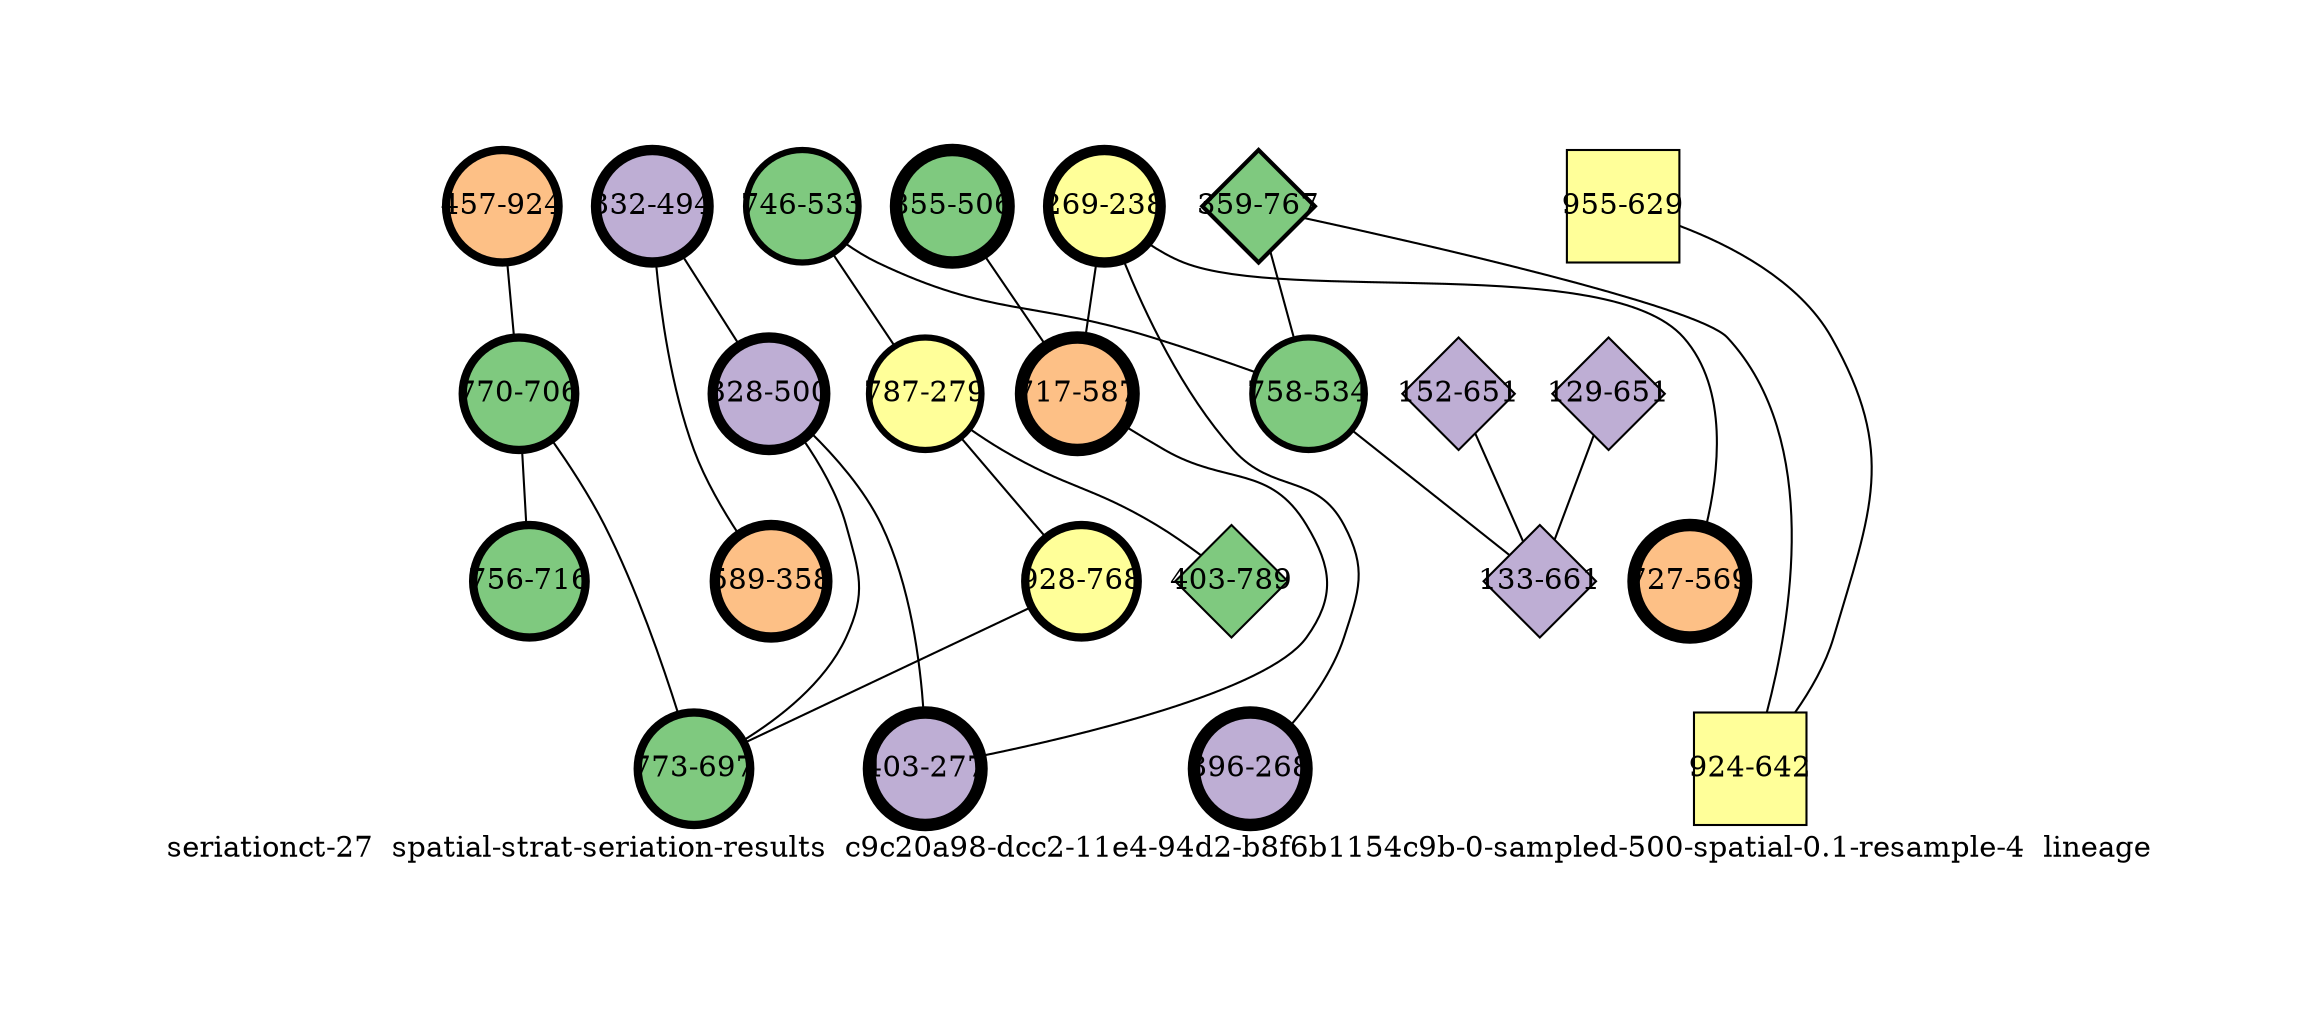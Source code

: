 strict graph "seriationct-27  spatial-strat-seriation-results  c9c20a98-dcc2-11e4-94d2-b8f6b1154c9b-0-sampled-500-spatial-0.1-resample-4  lineage" {
labelloc=b;
ratio=auto;
pad="1.0";
label="seriationct-27  spatial-strat-seriation-results  c9c20a98-dcc2-11e4-94d2-b8f6b1154c9b-0-sampled-500-spatial-0.1-resample-4  lineage";
node [width="0.75", style=filled, fixedsize=true, height="0.75", shape=circle, label=""];
0 [xCoordinate="533.0", appears_in_slice=3, yCoordinate="746.0", colorscheme=accent6, lineage_id=0, short_label="746-533", label="746-533", shape=circle, cluster_id=0, fillcolor=1, size="500.0", id=0, penwidth="3.0"];
1 [xCoordinate="924.0", appears_in_slice=4, yCoordinate="457.0", colorscheme=accent6, lineage_id=0, short_label="457-924", label="457-924", shape=circle, cluster_id=2, fillcolor=3, size="500.0", id=1, penwidth="4.0"];
2 [xCoordinate="506.0", appears_in_slice=6, yCoordinate="855.0", colorscheme=accent6, lineage_id=0, short_label="855-506", label="855-506", shape=circle, cluster_id=0, fillcolor=1, size="500.0", id=2, penwidth="6.0"];
3 [xCoordinate="767.0", appears_in_slice=2, yCoordinate="359.0", colorscheme=accent6, lineage_id=2, short_label="359-767", label="359-767", shape=diamond, cluster_id=0, fillcolor=1, size="500.0", id=3, penwidth="2.0"];
4 [xCoordinate="651.0", appears_in_slice=1, yCoordinate="152.0", colorscheme=accent6, lineage_id=2, short_label="152-651", label="152-651", shape=diamond, cluster_id=1, fillcolor=2, size="500.0", id=4, penwidth="1.0"];
5 [xCoordinate="651.0", appears_in_slice=1, yCoordinate="129.0", colorscheme=accent6, lineage_id=2, short_label="129-651", label="129-651", shape=diamond, cluster_id=1, fillcolor=2, size="500.0", id=5, penwidth="1.0"];
6 [xCoordinate="238.0", appears_in_slice=5, yCoordinate="269.0", colorscheme=accent6, lineage_id=0, short_label="269-238", label="269-238", shape=circle, cluster_id=3, fillcolor=4, size="500.0", id=6, penwidth="5.0"];
7 [xCoordinate="279.0", appears_in_slice=3, yCoordinate="787.0", colorscheme=accent6, lineage_id=0, short_label="787-279", label="787-279", shape=circle, cluster_id=3, fillcolor=4, size="500.0", id=7, penwidth="3.0"];
8 [xCoordinate="494.0", appears_in_slice=5, yCoordinate="332.0", colorscheme=accent6, lineage_id=0, short_label="332-494", label="332-494", shape=circle, cluster_id=1, fillcolor=2, size="500.0", id=8, penwidth="5.0"];
9 [xCoordinate="534.0", appears_in_slice=3, yCoordinate="758.0", colorscheme=accent6, lineage_id=0, short_label="758-534", label="758-534", shape=circle, cluster_id=0, fillcolor=1, size="500.0", id=9, penwidth="3.0"];
10 [xCoordinate="768.0", appears_in_slice=4, yCoordinate="928.0", colorscheme=accent6, lineage_id=0, short_label="928-768", label="928-768", shape=circle, cluster_id=3, fillcolor=4, size="500.0", id=10, penwidth="4.0"];
11 [xCoordinate="789.0", appears_in_slice=1, yCoordinate="403.0", colorscheme=accent6, lineage_id=2, short_label="403-789", label="403-789", shape=diamond, cluster_id=0, fillcolor=1, size="500.0", id=11, penwidth="1.0"];
12 [xCoordinate="706.0", appears_in_slice=4, yCoordinate="770.0", colorscheme=accent6, lineage_id=0, short_label="770-706", label="770-706", shape=circle, cluster_id=0, fillcolor=1, size="500.0", id=18, penwidth="4.0"];
13 [xCoordinate="500.0", appears_in_slice=5, yCoordinate="328.0", colorscheme=accent6, lineage_id=0, short_label="328-500", label="328-500", shape=circle, cluster_id=1, fillcolor=2, size="500.0", id=13, penwidth="5.0"];
14 [xCoordinate="587.0", appears_in_slice=6, yCoordinate="717.0", colorscheme=accent6, lineage_id=0, short_label="717-587", label="717-587", shape=circle, cluster_id=2, fillcolor=3, size="500.0", id=14, penwidth="6.0"];
15 [xCoordinate="629.0", appears_in_slice=1, yCoordinate="955.0", colorscheme=accent6, lineage_id=1, short_label="955-629", label="955-629", shape=square, cluster_id=3, fillcolor=4, size="500.0", id=15, penwidth="1.0"];
16 [xCoordinate="642.0", appears_in_slice=1, yCoordinate="924.0", colorscheme=accent6, lineage_id=1, short_label="924-642", label="924-642", shape=square, cluster_id=3, fillcolor=4, size="500.0", id=16, penwidth="1.0"];
17 [xCoordinate="358.0", appears_in_slice=5, yCoordinate="589.0", colorscheme=accent6, lineage_id=0, short_label="589-358", label="589-358", shape=circle, cluster_id=2, fillcolor=3, size="500.0", id=17, penwidth="5.0"];
18 [xCoordinate="697.0", appears_in_slice=4, yCoordinate="773.0", colorscheme=accent6, lineage_id=0, short_label="773-697", label="773-697", shape=circle, cluster_id=0, fillcolor=1, size="500.0", id=12, penwidth="4.0"];
19 [xCoordinate="716.0", appears_in_slice=4, yCoordinate="756.0", colorscheme=accent6, lineage_id=0, short_label="756-716", label="756-716", shape=circle, cluster_id=0, fillcolor=1, size="500.0", id=19, penwidth="4.0"];
20 [xCoordinate="268.0", appears_in_slice=6, yCoordinate="396.0", colorscheme=accent6, lineage_id=0, short_label="396-268", label="396-268", shape=circle, cluster_id=1, fillcolor=2, size="500.0", id=20, penwidth="6.0"];
21 [xCoordinate="569.0", appears_in_slice=6, yCoordinate="727.0", colorscheme=accent6, lineage_id=0, short_label="727-569", label="727-569", shape=circle, cluster_id=2, fillcolor=3, size="500.0", id=21, penwidth="6.0"];
22 [xCoordinate="661.0", appears_in_slice=1, yCoordinate="133.0", colorscheme=accent6, lineage_id=2, short_label="133-661", label="133-661", shape=diamond, cluster_id=1, fillcolor=2, size="500.0", id=22, penwidth="1.0"];
23 [xCoordinate="277.0", appears_in_slice=6, yCoordinate="403.0", colorscheme=accent6, lineage_id=0, short_label="403-277", label="403-277", shape=circle, cluster_id=1, fillcolor=2, size="500.0", id=23, penwidth="6.0"];
0 -- 9  [inverseweight="2.45570563347", weight="0.407214930964"];
0 -- 7  [inverseweight="2.50275454583", weight="0.399559757733"];
1 -- 12  [inverseweight="23.4146452895", weight="0.0427083130081"];
2 -- 14  [inverseweight="11.0593488801", weight="0.0904212364437"];
3 -- 16  [inverseweight="1.95178527521", weight="0.512351441883"];
3 -- 9  [inverseweight="1.53044811776", weight="0.653403397604"];
4 -- 22  [inverseweight="43.1934212791", weight="0.0231516738056"];
5 -- 22  [inverseweight="26.9581933009", weight="0.037094473982"];
6 -- 20  [inverseweight="3.52234976838", weight="0.283901391332"];
6 -- 21  [inverseweight="4.36552209921", weight="0.22906767559"];
6 -- 14  [inverseweight="3.93542221514", weight="0.254102341587"];
7 -- 10  [inverseweight="1.68461928975", weight="0.59360592989"];
7 -- 11  [inverseweight="2.0212623216", weight="0.494740335934"];
8 -- 17  [inverseweight="25.0627353559", weight="0.0398998746865"];
8 -- 13  [inverseweight="15.6863951285", weight="0.063749509802"];
9 -- 22  [inverseweight="1.37982627646", weight="0.724728914836"];
10 -- 18  [inverseweight="13.6183677676", weight="0.0734302390027"];
12 -- 18  [inverseweight="2.96841781089", weight="0.336879800522"];
12 -- 19  [inverseweight="17.8344093752", weight="0.0560713830755"];
13 -- 18  [inverseweight="1.83791237616", weight="0.544095579839"];
13 -- 23  [inverseweight="3.61013182854", weight="0.27699819494"];
14 -- 23  [inverseweight="3.3934393581", weight="0.294686273857"];
15 -- 16  [inverseweight="10.8747057073", weight="0.0919565114606"];
}
